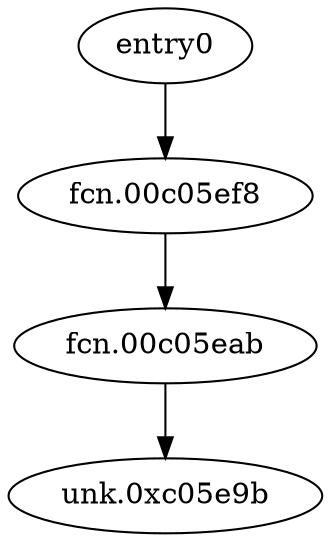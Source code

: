 digraph code {
  "0x00c05c68" [label="entry0"];
  "0x00c05c68" -> "0x00c05ef8";
  "0x00c05ef8" [label="fcn.00c05ef8"];
  "0x00c05ef8" [label="fcn.00c05ef8"];
  "0x00c05ef8" -> "0x00c05eab";
  "0x00c05eab" [label="fcn.00c05eab"];
  "0x00c05eab" [label="fcn.00c05eab"];
  "0x00c05eab" -> "0x00c05e9b";
  "0x00c05e9b" [label="unk.0xc05e9b"];
}